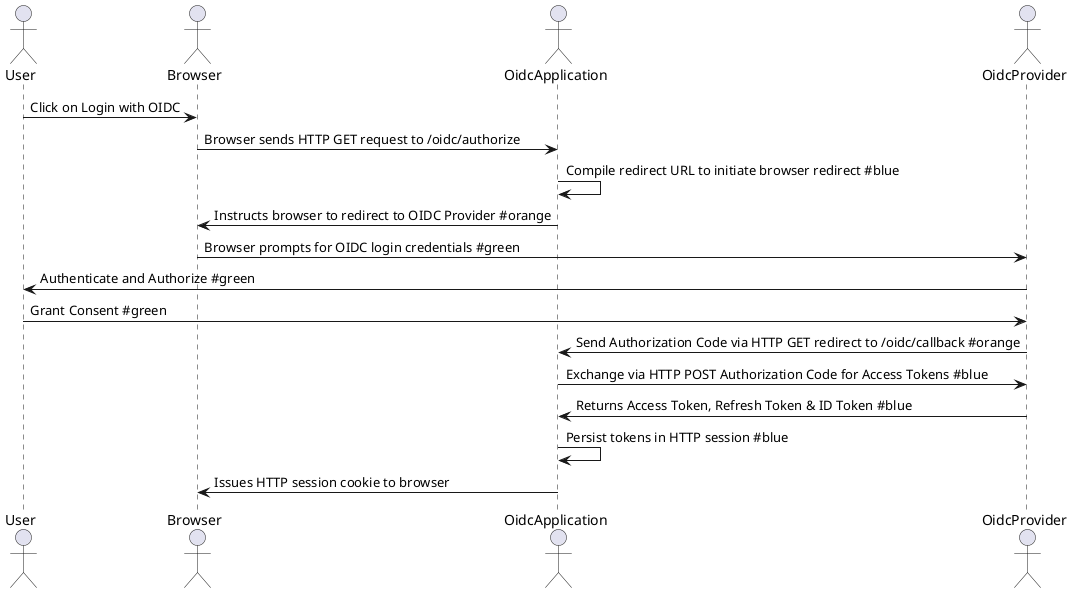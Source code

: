 @startuml
actor User
actor Browser
actor OidcApplication
actor OidcProvider

User -> Browser : Click on Login with OIDC
Browser -> OidcApplication : Browser sends HTTP GET request to /oidc/authorize
OidcApplication -> OidcApplication: Compile redirect URL to initiate browser redirect #blue
Browser <- OidcApplication: Instructs browser to redirect to OIDC Provider #orange
Browser -> OidcProvider: Browser prompts for OIDC login credentials #green
User <- OidcProvider : Authenticate and Authorize #green
User -> OidcProvider : Grant Consent #green
OidcApplication <- OidcProvider : Send Authorization Code via HTTP GET redirect to /oidc/callback #orange
OidcApplication -> OidcProvider : Exchange via HTTP POST Authorization Code for Access Tokens #blue
OidcApplication <- OidcProvider : Returns Access Token, Refresh Token & ID Token #blue
OidcApplication -> OidcApplication : Persist tokens in HTTP session #blue
Browser <- OidcApplication : Issues HTTP session cookie to browser
@enduml